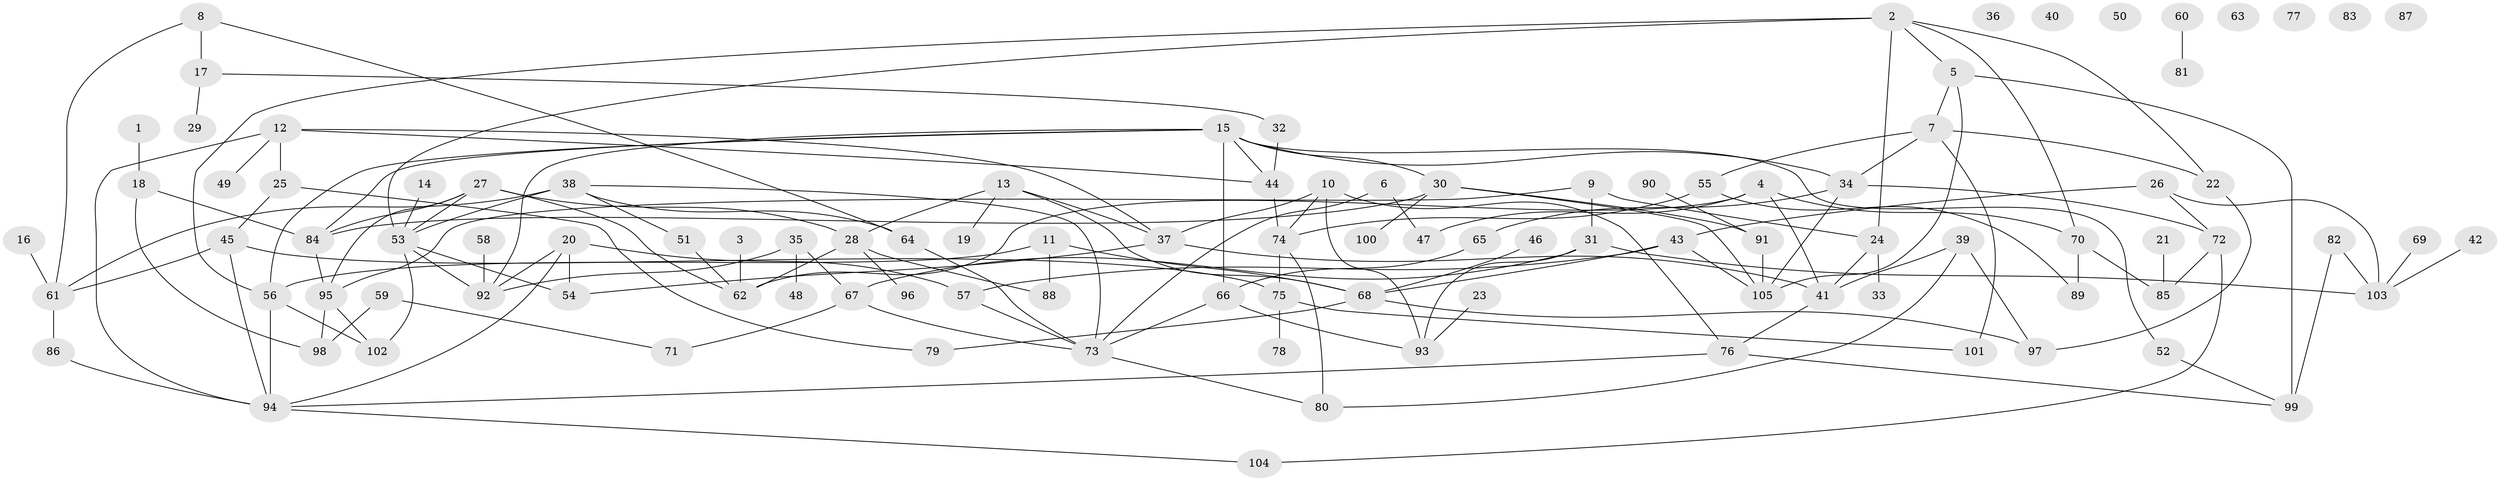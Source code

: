 // coarse degree distribution, {3: 0.13636363636363635, 1: 0.24242424242424243, 4: 0.21212121212121213, 2: 0.07575757575757576, 7: 0.06060606060606061, 8: 0.015151515151515152, 5: 0.12121212121212122, 6: 0.12121212121212122, 9: 0.015151515151515152}
// Generated by graph-tools (version 1.1) at 2025/35/03/04/25 23:35:52]
// undirected, 105 vertices, 157 edges
graph export_dot {
  node [color=gray90,style=filled];
  1;
  2;
  3;
  4;
  5;
  6;
  7;
  8;
  9;
  10;
  11;
  12;
  13;
  14;
  15;
  16;
  17;
  18;
  19;
  20;
  21;
  22;
  23;
  24;
  25;
  26;
  27;
  28;
  29;
  30;
  31;
  32;
  33;
  34;
  35;
  36;
  37;
  38;
  39;
  40;
  41;
  42;
  43;
  44;
  45;
  46;
  47;
  48;
  49;
  50;
  51;
  52;
  53;
  54;
  55;
  56;
  57;
  58;
  59;
  60;
  61;
  62;
  63;
  64;
  65;
  66;
  67;
  68;
  69;
  70;
  71;
  72;
  73;
  74;
  75;
  76;
  77;
  78;
  79;
  80;
  81;
  82;
  83;
  84;
  85;
  86;
  87;
  88;
  89;
  90;
  91;
  92;
  93;
  94;
  95;
  96;
  97;
  98;
  99;
  100;
  101;
  102;
  103;
  104;
  105;
  1 -- 18;
  2 -- 5;
  2 -- 22;
  2 -- 24;
  2 -- 53;
  2 -- 56;
  2 -- 70;
  3 -- 62;
  4 -- 41;
  4 -- 47;
  4 -- 62;
  4 -- 70;
  5 -- 7;
  5 -- 99;
  5 -- 105;
  6 -- 47;
  6 -- 73;
  7 -- 22;
  7 -- 34;
  7 -- 55;
  7 -- 101;
  8 -- 17;
  8 -- 61;
  8 -- 64;
  9 -- 24;
  9 -- 31;
  9 -- 95;
  10 -- 37;
  10 -- 74;
  10 -- 76;
  10 -- 93;
  11 -- 56;
  11 -- 68;
  11 -- 88;
  12 -- 25;
  12 -- 37;
  12 -- 44;
  12 -- 49;
  12 -- 94;
  13 -- 19;
  13 -- 28;
  13 -- 37;
  13 -- 68;
  14 -- 53;
  15 -- 30;
  15 -- 34;
  15 -- 44;
  15 -- 52;
  15 -- 56;
  15 -- 66;
  15 -- 84;
  15 -- 92;
  16 -- 61;
  17 -- 29;
  17 -- 32;
  18 -- 84;
  18 -- 98;
  20 -- 54;
  20 -- 57;
  20 -- 92;
  20 -- 94;
  21 -- 85;
  22 -- 97;
  23 -- 93;
  24 -- 33;
  24 -- 41;
  25 -- 45;
  25 -- 79;
  26 -- 43;
  26 -- 72;
  26 -- 103;
  27 -- 28;
  27 -- 53;
  27 -- 62;
  27 -- 84;
  27 -- 95;
  28 -- 62;
  28 -- 88;
  28 -- 96;
  30 -- 84;
  30 -- 91;
  30 -- 100;
  30 -- 105;
  31 -- 67;
  31 -- 93;
  31 -- 103;
  32 -- 44;
  34 -- 65;
  34 -- 72;
  34 -- 105;
  35 -- 48;
  35 -- 67;
  35 -- 92;
  37 -- 41;
  37 -- 54;
  38 -- 51;
  38 -- 53;
  38 -- 61;
  38 -- 64;
  38 -- 73;
  39 -- 41;
  39 -- 80;
  39 -- 97;
  41 -- 76;
  42 -- 103;
  43 -- 57;
  43 -- 68;
  43 -- 105;
  44 -- 74;
  45 -- 61;
  45 -- 75;
  45 -- 94;
  46 -- 68;
  51 -- 62;
  52 -- 99;
  53 -- 54;
  53 -- 92;
  53 -- 102;
  55 -- 74;
  55 -- 89;
  56 -- 94;
  56 -- 102;
  57 -- 73;
  58 -- 92;
  59 -- 71;
  59 -- 98;
  60 -- 81;
  61 -- 86;
  64 -- 73;
  65 -- 66;
  66 -- 73;
  66 -- 93;
  67 -- 71;
  67 -- 73;
  68 -- 79;
  68 -- 97;
  69 -- 103;
  70 -- 85;
  70 -- 89;
  72 -- 85;
  72 -- 104;
  73 -- 80;
  74 -- 75;
  74 -- 80;
  75 -- 78;
  75 -- 101;
  76 -- 94;
  76 -- 99;
  82 -- 99;
  82 -- 103;
  84 -- 95;
  86 -- 94;
  90 -- 91;
  91 -- 105;
  94 -- 104;
  95 -- 98;
  95 -- 102;
}
